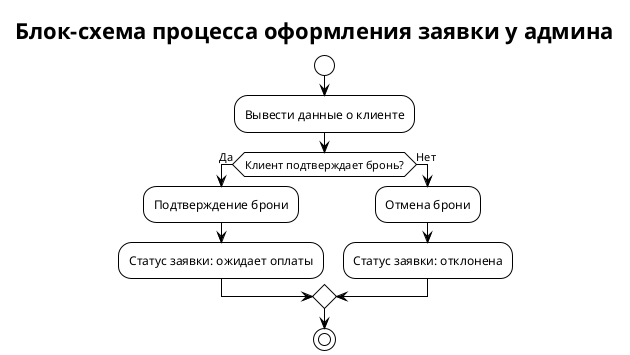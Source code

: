 @startuml
!theme plain
title Блок-схема процесса оформления заявки у админа
start
:Вывести данные о клиенте;
if (Клиент подтверждает бронь?) then (Да)
  :Подтверждение брони;
  :Статус заявки: ожидает оплаты;
else (Нет)
  :Отмена брони;
  :Статус заявки: отклонена;
endif
stop
@enduml